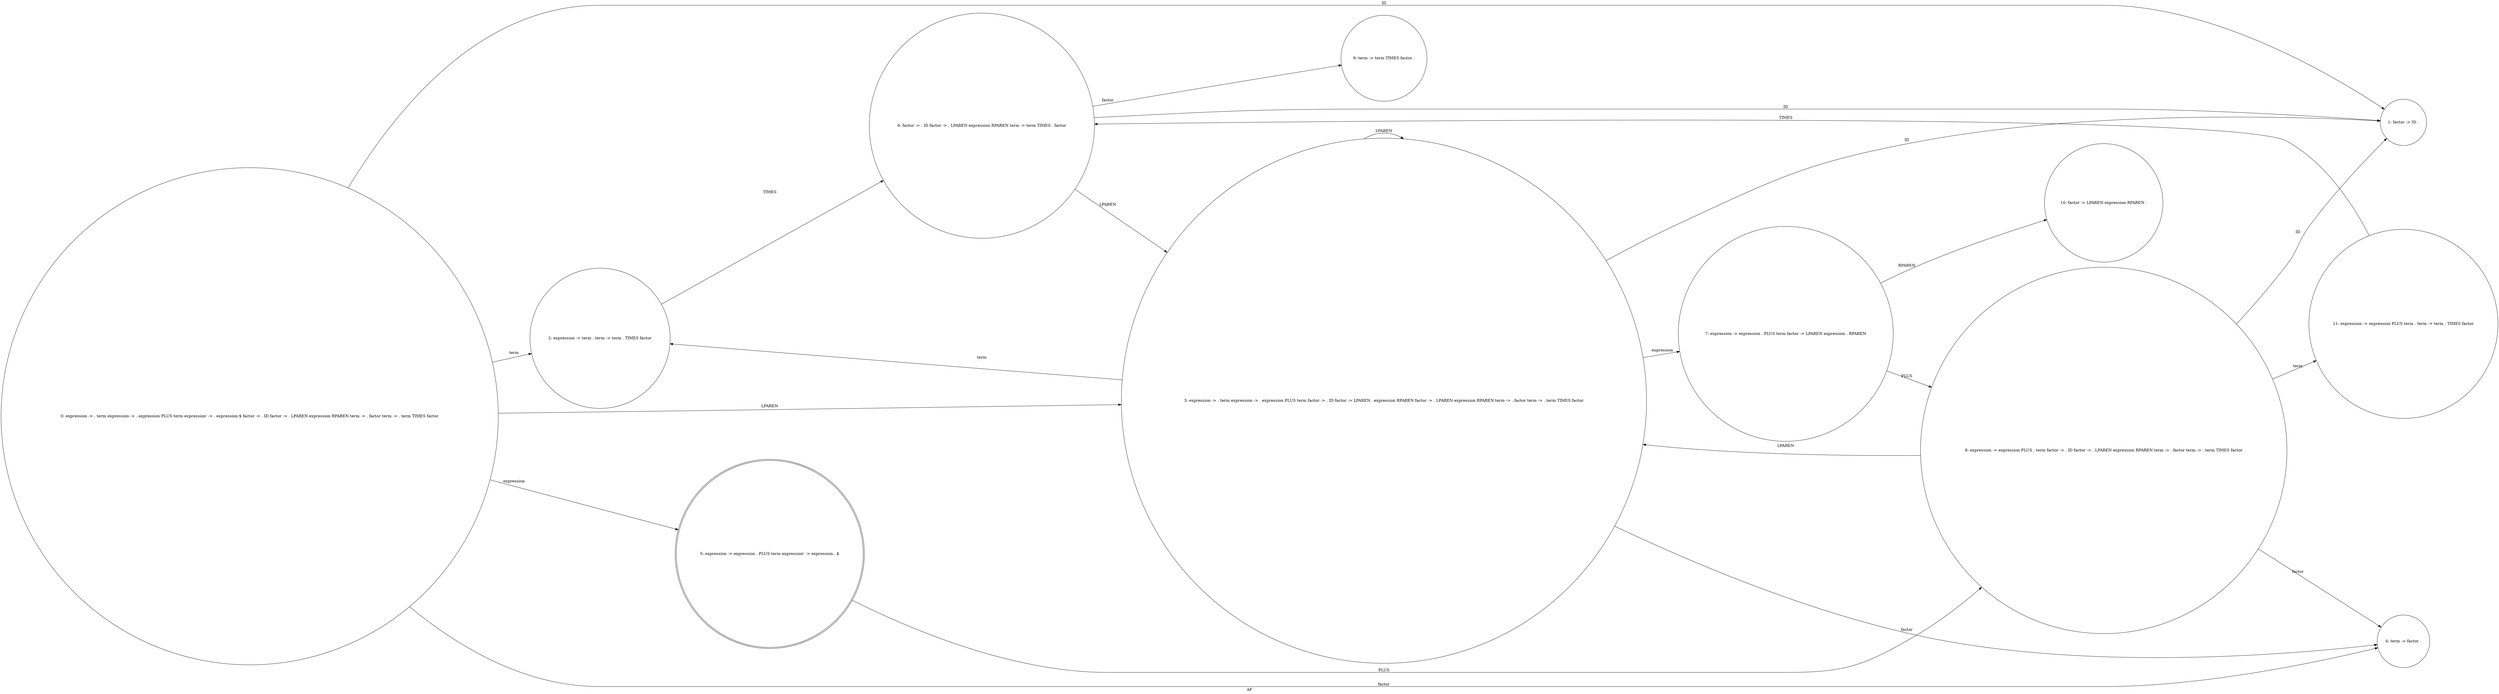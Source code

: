 // LR0
digraph {
	rankdir=LR
	label=AF
	0 [label="0: expression -> . term expression -> . expression PLUS term expression' -> . expression $ factor -> . ID factor -> . LPAREN expression RPAREN term -> . factor term -> . term TIMES factor" shape=circle]
	1 [label="1: factor -> ID ." shape=circle]
	0 -> 1 [label=ID]
	2 [label="2: expression -> term . term -> term . TIMES factor" shape=circle]
	6 [label="6: factor -> . ID factor -> . LPAREN expression RPAREN term -> term TIMES . factor" shape=circle]
	6 -> 1 [label=ID]
	3 [label="3: expression -> . term expression -> . expression PLUS term factor -> . ID factor -> LPAREN . expression RPAREN factor -> . LPAREN expression RPAREN term -> . factor term -> . term TIMES factor" shape=circle]
	3 -> 1 [label=ID]
	3 -> 2 [label=term]
	3 -> 3 [label=LPAREN]
	4 [label="4: term -> factor ." shape=circle]
	3 -> 4 [label=factor]
	7 [label="7: expression -> expression . PLUS term factor -> LPAREN expression . RPAREN" shape=circle]
	8 [label="8: expression -> expression PLUS . term factor -> . ID factor -> . LPAREN expression RPAREN term -> . factor term -> . term TIMES factor" shape=circle]
	8 -> 1 [label=ID]
	11 [label="11: expression -> expression PLUS term . term -> term . TIMES factor" shape=circle]
	11 -> 6 [label=TIMES]
	8 -> 11 [label=term]
	8 -> 3 [label=LPAREN]
	8 -> 4 [label=factor]
	7 -> 8 [label=PLUS]
	10 [label="10: factor -> LPAREN expression RPAREN ." shape=circle]
	7 -> 10 [label=RPAREN]
	3 -> 7 [label=expression]
	6 -> 3 [label=LPAREN]
	9 [label="9: term -> term TIMES factor ." shape=circle]
	6 -> 9 [label=factor]
	2 -> 6 [label=TIMES]
	0 -> 2 [label=term]
	0 -> 3 [label=LPAREN]
	0 -> 4 [label=factor]
	5 [label="5: expression -> expression . PLUS term expression' -> expression . $" shape=doublecircle]
	5 -> 8 [label=PLUS]
	0 -> 5 [label=expression]
}
